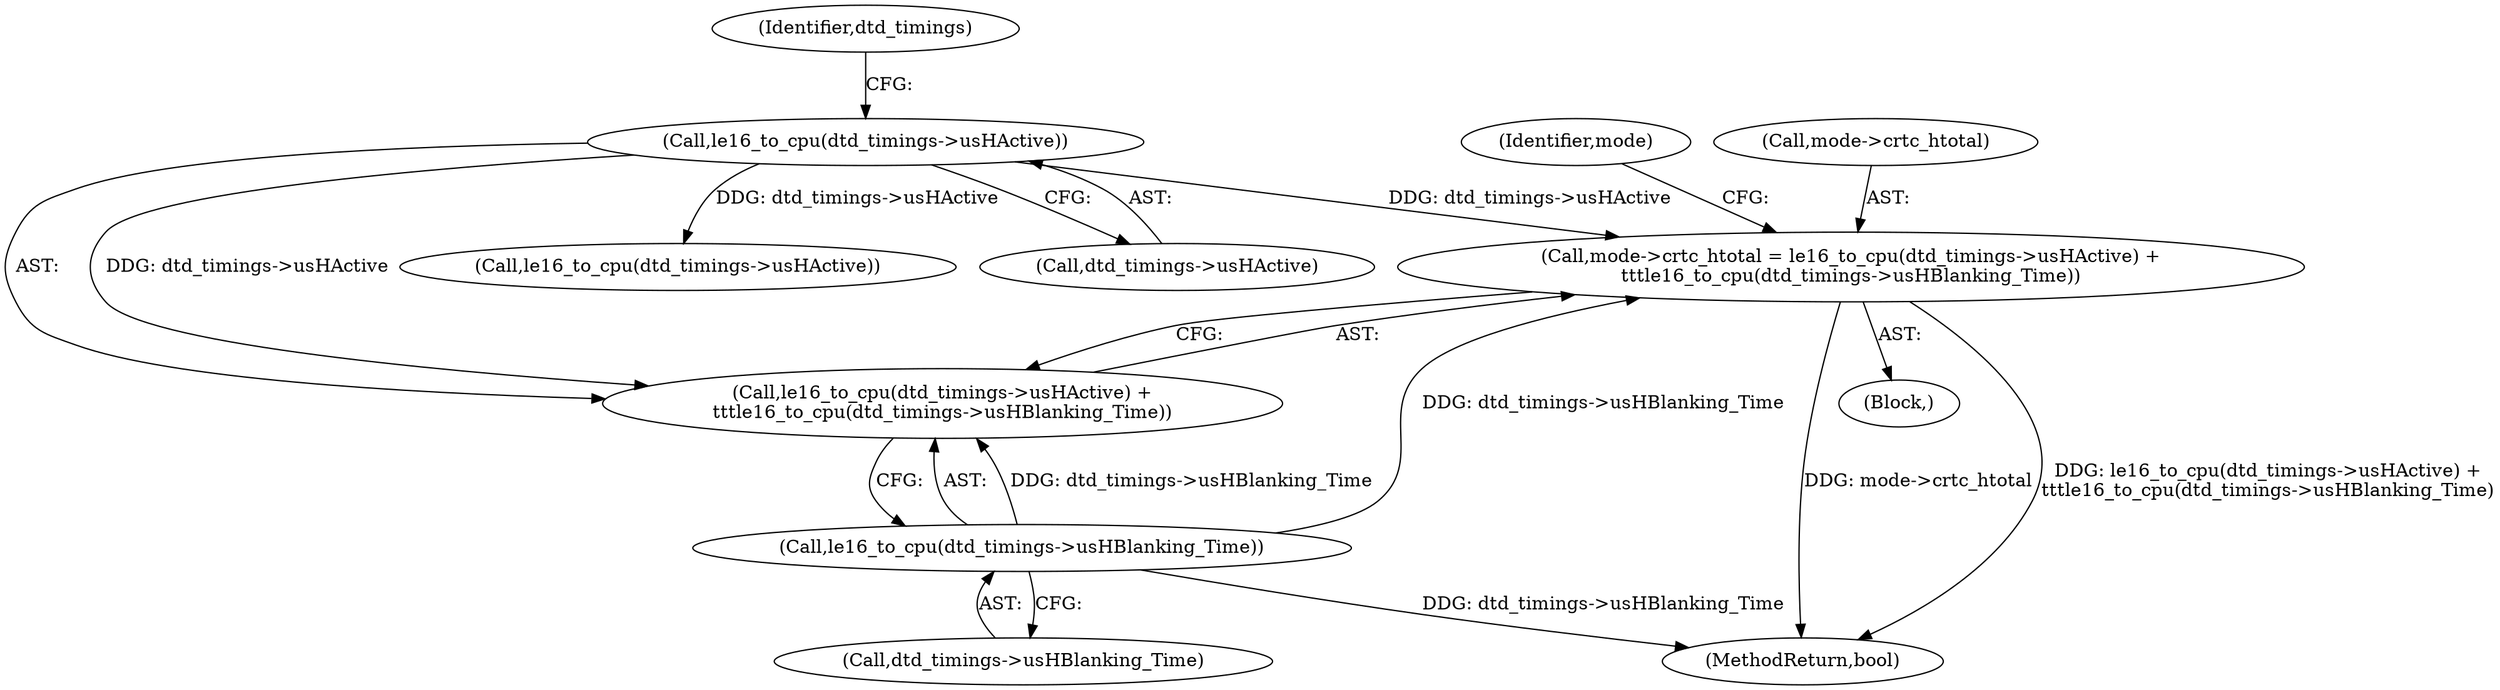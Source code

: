 digraph "0_linux_0031c41be5c529f8329e327b63cde92ba1284842@pointer" {
"1000395" [label="(Call,mode->crtc_htotal = le16_to_cpu(dtd_timings->usHActive) +\n\t\t\tle16_to_cpu(dtd_timings->usHBlanking_Time))"];
"1000400" [label="(Call,le16_to_cpu(dtd_timings->usHActive))"];
"1000404" [label="(Call,le16_to_cpu(dtd_timings->usHBlanking_Time))"];
"1000404" [label="(Call,le16_to_cpu(dtd_timings->usHBlanking_Time))"];
"1000144" [label="(Block,)"];
"1000406" [label="(Identifier,dtd_timings)"];
"1000558" [label="(MethodReturn,bool)"];
"1000395" [label="(Call,mode->crtc_htotal = le16_to_cpu(dtd_timings->usHActive) +\n\t\t\tle16_to_cpu(dtd_timings->usHBlanking_Time))"];
"1000400" [label="(Call,le16_to_cpu(dtd_timings->usHActive))"];
"1000401" [label="(Call,dtd_timings->usHActive)"];
"1000396" [label="(Call,mode->crtc_htotal)"];
"1000399" [label="(Call,le16_to_cpu(dtd_timings->usHActive) +\n\t\t\tle16_to_cpu(dtd_timings->usHBlanking_Time))"];
"1000410" [label="(Identifier,mode)"];
"1000412" [label="(Call,le16_to_cpu(dtd_timings->usHActive))"];
"1000405" [label="(Call,dtd_timings->usHBlanking_Time)"];
"1000395" -> "1000144"  [label="AST: "];
"1000395" -> "1000399"  [label="CFG: "];
"1000396" -> "1000395"  [label="AST: "];
"1000399" -> "1000395"  [label="AST: "];
"1000410" -> "1000395"  [label="CFG: "];
"1000395" -> "1000558"  [label="DDG: mode->crtc_htotal"];
"1000395" -> "1000558"  [label="DDG: le16_to_cpu(dtd_timings->usHActive) +\n\t\t\tle16_to_cpu(dtd_timings->usHBlanking_Time)"];
"1000400" -> "1000395"  [label="DDG: dtd_timings->usHActive"];
"1000404" -> "1000395"  [label="DDG: dtd_timings->usHBlanking_Time"];
"1000400" -> "1000399"  [label="AST: "];
"1000400" -> "1000401"  [label="CFG: "];
"1000401" -> "1000400"  [label="AST: "];
"1000406" -> "1000400"  [label="CFG: "];
"1000400" -> "1000399"  [label="DDG: dtd_timings->usHActive"];
"1000400" -> "1000412"  [label="DDG: dtd_timings->usHActive"];
"1000404" -> "1000399"  [label="AST: "];
"1000404" -> "1000405"  [label="CFG: "];
"1000405" -> "1000404"  [label="AST: "];
"1000399" -> "1000404"  [label="CFG: "];
"1000404" -> "1000558"  [label="DDG: dtd_timings->usHBlanking_Time"];
"1000404" -> "1000399"  [label="DDG: dtd_timings->usHBlanking_Time"];
}
